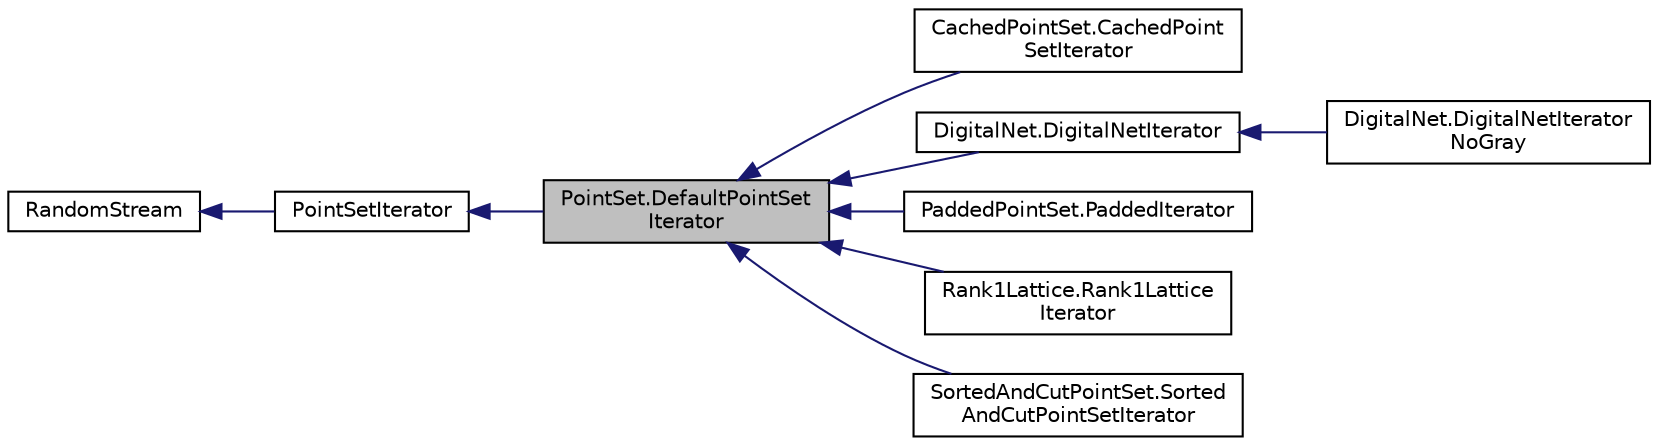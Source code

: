 digraph "PointSet.DefaultPointSetIterator"
{
 // INTERACTIVE_SVG=YES
  bgcolor="transparent";
  edge [fontname="Helvetica",fontsize="10",labelfontname="Helvetica",labelfontsize="10"];
  node [fontname="Helvetica",fontsize="10",shape=record];
  rankdir="LR";
  Node0 [label="PointSet.DefaultPointSet\lIterator",height=0.2,width=0.4,color="black", fillcolor="grey75", style="filled", fontcolor="black"];
  Node1 -> Node0 [dir="back",color="midnightblue",fontsize="10",style="solid",fontname="Helvetica"];
  Node1 [label="PointSetIterator",height=0.2,width=0.4,color="black",URL="$d7/d29/interfaceumontreal_1_1ssj_1_1hups_1_1PointSetIterator.html",tooltip="This is the interface for iterators that permit one to go through the points of a #PointSet and the s..."];
  Node2 -> Node1 [dir="back",color="midnightblue",fontsize="10",style="solid",fontname="Helvetica"];
  Node2 [label="RandomStream",height=0.2,width=0.4,color="black",URL="$d1/d7c/interfaceumontreal_1_1ssj_1_1rng_1_1RandomStream.html",tooltip="This interface defines the basic structures to handle multiple streams of uniform (pseudo)random numb..."];
  Node0 -> Node3 [dir="back",color="midnightblue",fontsize="10",style="solid",fontname="Helvetica"];
  Node3 [label="CachedPointSet.CachedPoint\lSetIterator",height=0.2,width=0.4,color="black",URL="$d1/dc4/classumontreal_1_1ssj_1_1hups_1_1CachedPointSet_1_1CachedPointSetIterator.html",tooltip="This class implements a CachedPointSet iterator which takes the value directly in the array x in whic..."];
  Node0 -> Node4 [dir="back",color="midnightblue",fontsize="10",style="solid",fontname="Helvetica"];
  Node4 [label="DigitalNet.DigitalNetIterator",height=0.2,width=0.4,color="black",URL="$d8/d56/classumontreal_1_1ssj_1_1hups_1_1DigitalNet_1_1DigitalNetIterator.html"];
  Node4 -> Node5 [dir="back",color="midnightblue",fontsize="10",style="solid",fontname="Helvetica"];
  Node5 [label="DigitalNet.DigitalNetIterator\lNoGray",height=0.2,width=0.4,color="black",URL="$d0/da6/classumontreal_1_1ssj_1_1hups_1_1DigitalNet_1_1DigitalNetIteratorNoGray.html"];
  Node0 -> Node6 [dir="back",color="midnightblue",fontsize="10",style="solid",fontname="Helvetica"];
  Node6 [label="PaddedPointSet.PaddedIterator",height=0.2,width=0.4,color="black",URL="$d3/d2d/classumontreal_1_1ssj_1_1hups_1_1PaddedPointSet_1_1PaddedIterator.html"];
  Node0 -> Node7 [dir="back",color="midnightblue",fontsize="10",style="solid",fontname="Helvetica"];
  Node7 [label="Rank1Lattice.Rank1Lattice\lIterator",height=0.2,width=0.4,color="black",URL="$d6/dee/classumontreal_1_1ssj_1_1hups_1_1Rank1Lattice_1_1Rank1LatticeIterator.html"];
  Node0 -> Node8 [dir="back",color="midnightblue",fontsize="10",style="solid",fontname="Helvetica"];
  Node8 [label="SortedAndCutPointSet.Sorted\lAndCutPointSetIterator",height=0.2,width=0.4,color="black",URL="$d8/dc7/classumontreal_1_1ssj_1_1hups_1_1SortedAndCutPointSet_1_1SortedAndCutPointSetIterator.html"];
}
